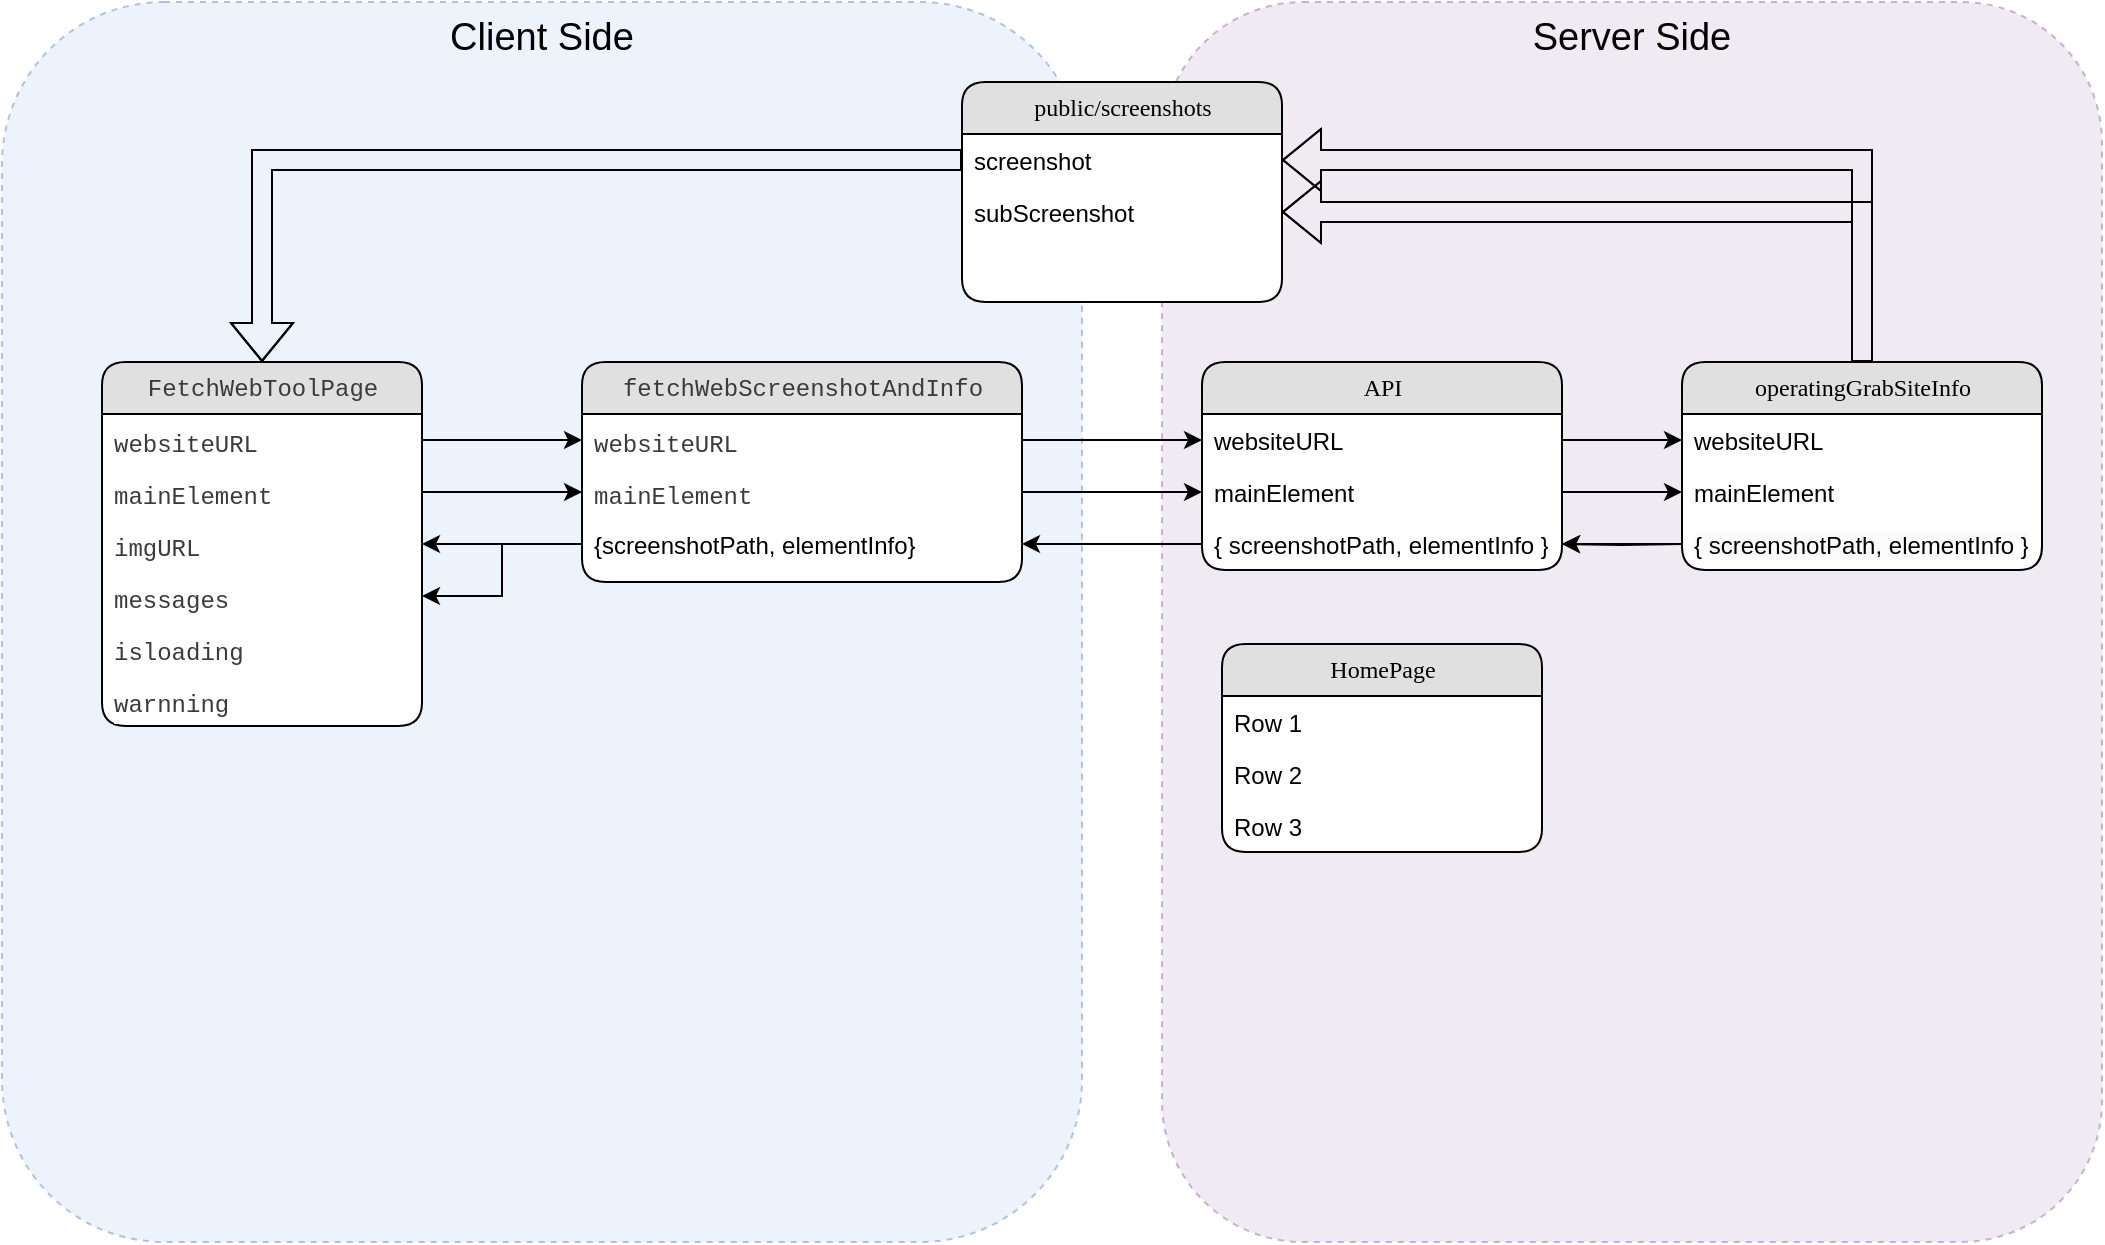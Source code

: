 <mxfile version="22.0.0" type="github">
  <diagram name="Page-1" id="b520641d-4fe3-3701-9064-5fc419738815">
    <mxGraphModel dx="1059" dy="680" grid="1" gridSize="10" guides="1" tooltips="1" connect="1" arrows="1" fold="1" page="1" pageScale="1" pageWidth="1100" pageHeight="850" background="none" math="0" shadow="0">
      <root>
        <mxCell id="0" />
        <mxCell id="1" parent="0" />
        <mxCell id="sCKlLE-Yc8vcc-GwbrEL-27" value="Server Side" style="rounded=1;whiteSpace=wrap;html=1;fillColor=#e1d5e7;strokeColor=#9673a6;dashed=1;glass=0;shadow=0;opacity=50;horizontal=1;verticalAlign=top;fontSize=19;movable=0;resizable=0;rotatable=0;deletable=0;editable=0;locked=1;connectable=0;" vertex="1" parent="1">
          <mxGeometry x="590" width="470" height="620" as="geometry" />
        </mxCell>
        <mxCell id="sCKlLE-Yc8vcc-GwbrEL-26" value="Client Side" style="rounded=1;whiteSpace=wrap;html=1;fillColor=#dae8fc;strokeColor=#6c8ebf;dashed=1;glass=0;shadow=0;opacity=50;horizontal=1;verticalAlign=top;fontSize=19;movable=0;resizable=0;rotatable=0;deletable=0;editable=0;locked=1;connectable=0;" vertex="1" parent="1">
          <mxGeometry x="10" width="540" height="620" as="geometry" />
        </mxCell>
        <mxCell id="21ea969265ad0168-6" value="HomePage" style="swimlane;html=1;fontStyle=0;childLayout=stackLayout;horizontal=1;startSize=26;fillColor=#e0e0e0;horizontalStack=0;resizeParent=1;resizeLast=0;collapsible=1;marginBottom=0;swimlaneFillColor=#ffffff;align=center;rounded=1;shadow=0;comic=0;labelBackgroundColor=none;strokeWidth=1;fontFamily=Verdana;fontSize=12" parent="1" vertex="1">
          <mxGeometry x="620" y="321" width="160" height="104" as="geometry" />
        </mxCell>
        <mxCell id="21ea969265ad0168-7" value="Row 1" style="text;html=1;strokeColor=none;fillColor=none;spacingLeft=4;spacingRight=4;whiteSpace=wrap;overflow=hidden;rotatable=0;points=[[0,0.5],[1,0.5]];portConstraint=eastwest;" parent="21ea969265ad0168-6" vertex="1">
          <mxGeometry y="26" width="160" height="26" as="geometry" />
        </mxCell>
        <mxCell id="21ea969265ad0168-8" value="Row 2" style="text;html=1;strokeColor=none;fillColor=none;spacingLeft=4;spacingRight=4;whiteSpace=wrap;overflow=hidden;rotatable=0;points=[[0,0.5],[1,0.5]];portConstraint=eastwest;" parent="21ea969265ad0168-6" vertex="1">
          <mxGeometry y="52" width="160" height="26" as="geometry" />
        </mxCell>
        <mxCell id="21ea969265ad0168-9" value="Row 3" style="text;html=1;strokeColor=none;fillColor=none;spacingLeft=4;spacingRight=4;whiteSpace=wrap;overflow=hidden;rotatable=0;points=[[0,0.5],[1,0.5]];portConstraint=eastwest;" parent="21ea969265ad0168-6" vertex="1">
          <mxGeometry y="78" width="160" height="26" as="geometry" />
        </mxCell>
        <mxCell id="21ea969265ad0168-10" value="&lt;div style=&quot;color: rgb(59, 59, 59); font-family: Menlo, Monaco, &amp;quot;Courier New&amp;quot;, monospace; line-height: 18px;&quot;&gt;FetchWebToolPage&lt;/div&gt;" style="swimlane;html=1;fontStyle=0;childLayout=stackLayout;horizontal=1;startSize=26;fillColor=#e0e0e0;horizontalStack=0;resizeParent=1;resizeLast=0;collapsible=1;marginBottom=0;swimlaneFillColor=#ffffff;align=center;rounded=1;shadow=0;comic=0;labelBackgroundColor=none;strokeWidth=1;fontFamily=Verdana;fontSize=12" parent="1" vertex="1">
          <mxGeometry x="60" y="180" width="160" height="182" as="geometry" />
        </mxCell>
        <mxCell id="21ea969265ad0168-11" value="&lt;div style=&quot;color: rgb(59, 59, 59); background-color: rgb(255, 255, 255); font-family: Menlo, Monaco, &amp;quot;Courier New&amp;quot;, monospace; line-height: 18px;&quot;&gt;websiteURL&lt;/div&gt;" style="text;html=1;strokeColor=none;fillColor=none;spacingLeft=4;spacingRight=4;whiteSpace=wrap;overflow=hidden;rotatable=0;points=[[0,0.5],[1,0.5]];portConstraint=eastwest;" parent="21ea969265ad0168-10" vertex="1">
          <mxGeometry y="26" width="160" height="26" as="geometry" />
        </mxCell>
        <mxCell id="21ea969265ad0168-12" value="&lt;div style=&quot;color: rgb(59, 59, 59); background-color: rgb(255, 255, 255); font-family: Menlo, Monaco, &amp;quot;Courier New&amp;quot;, monospace; line-height: 18px;&quot;&gt;mainElement&lt;/div&gt;" style="text;html=1;strokeColor=none;fillColor=none;spacingLeft=4;spacingRight=4;whiteSpace=wrap;overflow=hidden;rotatable=0;points=[[0,0.5],[1,0.5]];portConstraint=eastwest;" parent="21ea969265ad0168-10" vertex="1">
          <mxGeometry y="52" width="160" height="26" as="geometry" />
        </mxCell>
        <mxCell id="21ea969265ad0168-52" value="&lt;div style=&quot;color: rgb(59, 59, 59); background-color: rgb(255, 255, 255); font-family: Menlo, Monaco, &amp;quot;Courier New&amp;quot;, monospace; line-height: 18px;&quot;&gt;imgURL&lt;/div&gt;" style="text;html=1;strokeColor=none;fillColor=none;spacingLeft=4;spacingRight=4;whiteSpace=wrap;overflow=hidden;rotatable=0;points=[[0,0.5],[1,0.5]];portConstraint=eastwest;" parent="21ea969265ad0168-10" vertex="1">
          <mxGeometry y="78" width="160" height="26" as="geometry" />
        </mxCell>
        <mxCell id="21ea969265ad0168-13" value="&lt;div style=&quot;color: rgb(59, 59, 59); background-color: rgb(255, 255, 255); font-family: Menlo, Monaco, &amp;quot;Courier New&amp;quot;, monospace; line-height: 18px;&quot;&gt;messages&lt;/div&gt;" style="text;html=1;strokeColor=none;fillColor=none;spacingLeft=4;spacingRight=4;whiteSpace=wrap;overflow=hidden;rotatable=0;points=[[0,0.5],[1,0.5]];portConstraint=eastwest;" parent="21ea969265ad0168-10" vertex="1">
          <mxGeometry y="104" width="160" height="26" as="geometry" />
        </mxCell>
        <mxCell id="sCKlLE-Yc8vcc-GwbrEL-2" value="&lt;div style=&quot;color: rgb(59, 59, 59); background-color: rgb(255, 255, 255); font-family: Menlo, Monaco, &amp;quot;Courier New&amp;quot;, monospace; line-height: 18px;&quot;&gt;&lt;div style=&quot;line-height: 18px;&quot;&gt;isloading&lt;/div&gt;&lt;/div&gt;" style="text;html=1;strokeColor=none;fillColor=none;spacingLeft=4;spacingRight=4;whiteSpace=wrap;overflow=hidden;rotatable=0;points=[[0,0.5],[1,0.5]];portConstraint=eastwest;" vertex="1" parent="21ea969265ad0168-10">
          <mxGeometry y="130" width="160" height="26" as="geometry" />
        </mxCell>
        <mxCell id="sCKlLE-Yc8vcc-GwbrEL-3" value="&lt;div style=&quot;color: rgb(59, 59, 59); background-color: rgb(255, 255, 255); font-family: Menlo, Monaco, &amp;quot;Courier New&amp;quot;, monospace; line-height: 18px;&quot;&gt;&lt;div style=&quot;line-height: 18px;&quot;&gt;warnning&lt;/div&gt;&lt;/div&gt;" style="text;html=1;strokeColor=none;fillColor=none;spacingLeft=4;spacingRight=4;whiteSpace=wrap;overflow=hidden;rotatable=0;points=[[0,0.5],[1,0.5]];portConstraint=eastwest;" vertex="1" parent="21ea969265ad0168-10">
          <mxGeometry y="156" width="160" height="26" as="geometry" />
        </mxCell>
        <mxCell id="21ea969265ad0168-22" value="API" style="swimlane;html=1;fontStyle=0;childLayout=stackLayout;horizontal=1;startSize=26;fillColor=#e0e0e0;horizontalStack=0;resizeParent=1;resizeLast=0;collapsible=1;marginBottom=0;swimlaneFillColor=#ffffff;align=center;rounded=1;shadow=0;comic=0;labelBackgroundColor=none;strokeWidth=1;fontFamily=Verdana;fontSize=12" parent="1" vertex="1">
          <mxGeometry x="610" y="180" width="180" height="104" as="geometry" />
        </mxCell>
        <mxCell id="21ea969265ad0168-23" value="websiteURL" style="text;html=1;strokeColor=none;fillColor=none;spacingLeft=4;spacingRight=4;whiteSpace=wrap;overflow=hidden;rotatable=0;points=[[0,0.5],[1,0.5]];portConstraint=eastwest;" parent="21ea969265ad0168-22" vertex="1">
          <mxGeometry y="26" width="180" height="26" as="geometry" />
        </mxCell>
        <mxCell id="21ea969265ad0168-24" value="mainElement" style="text;html=1;strokeColor=none;fillColor=none;spacingLeft=4;spacingRight=4;whiteSpace=wrap;overflow=hidden;rotatable=0;points=[[0,0.5],[1,0.5]];portConstraint=eastwest;" parent="21ea969265ad0168-22" vertex="1">
          <mxGeometry y="52" width="180" height="26" as="geometry" />
        </mxCell>
        <mxCell id="sCKlLE-Yc8vcc-GwbrEL-18" value="{ screenshotPath, elementInfo }" style="text;html=1;strokeColor=none;fillColor=none;spacingLeft=4;spacingRight=4;whiteSpace=wrap;overflow=hidden;rotatable=0;points=[[0,0.5],[1,0.5]];portConstraint=eastwest;" vertex="1" parent="21ea969265ad0168-22">
          <mxGeometry y="78" width="180" height="26" as="geometry" />
        </mxCell>
        <mxCell id="sCKlLE-Yc8vcc-GwbrEL-4" value="&lt;div style=&quot;color: rgb(59, 59, 59); font-family: Menlo, Monaco, &amp;quot;Courier New&amp;quot;, monospace; line-height: 18px;&quot;&gt;&lt;div style=&quot;line-height: 18px;&quot;&gt;fetchWebScreenshotAndInfo&lt;/div&gt;&lt;/div&gt;" style="swimlane;html=1;fontStyle=0;childLayout=stackLayout;horizontal=1;startSize=26;fillColor=#e0e0e0;horizontalStack=0;resizeParent=1;resizeLast=0;collapsible=1;marginBottom=0;swimlaneFillColor=default;align=center;rounded=1;shadow=0;comic=0;labelBackgroundColor=none;strokeWidth=1;fontFamily=Verdana;fontSize=12" vertex="1" parent="1">
          <mxGeometry x="300" y="180" width="220" height="110" as="geometry" />
        </mxCell>
        <mxCell id="sCKlLE-Yc8vcc-GwbrEL-5" value="&lt;div style=&quot;color: rgb(59, 59, 59); background-color: rgb(255, 255, 255); font-family: Menlo, Monaco, &amp;quot;Courier New&amp;quot;, monospace; line-height: 18px;&quot;&gt;&lt;div style=&quot;line-height: 18px;&quot;&gt;websiteURL&lt;/div&gt;&lt;/div&gt;" style="text;html=1;strokeColor=none;fillColor=none;spacingLeft=4;spacingRight=4;whiteSpace=wrap;overflow=hidden;rotatable=0;points=[[0,0.5],[1,0.5]];portConstraint=eastwest;" vertex="1" parent="sCKlLE-Yc8vcc-GwbrEL-4">
          <mxGeometry y="26" width="220" height="26" as="geometry" />
        </mxCell>
        <mxCell id="sCKlLE-Yc8vcc-GwbrEL-6" value="&lt;div style=&quot;color: rgb(59, 59, 59); background-color: rgb(255, 255, 255); font-family: Menlo, Monaco, &amp;quot;Courier New&amp;quot;, monospace; line-height: 18px;&quot;&gt;mainElement&lt;/div&gt;" style="text;html=1;strokeColor=none;fillColor=none;spacingLeft=4;spacingRight=4;whiteSpace=wrap;overflow=hidden;rotatable=0;points=[[0,0.5],[1,0.5]];portConstraint=eastwest;" vertex="1" parent="sCKlLE-Yc8vcc-GwbrEL-4">
          <mxGeometry y="52" width="220" height="26" as="geometry" />
        </mxCell>
        <mxCell id="sCKlLE-Yc8vcc-GwbrEL-10" value="{screenshotPath, elementInfo}" style="text;html=1;strokeColor=none;fillColor=none;spacingLeft=4;spacingRight=4;whiteSpace=wrap;overflow=hidden;rotatable=0;points=[[0,0.5],[1,0.5]];portConstraint=eastwest;" vertex="1" parent="sCKlLE-Yc8vcc-GwbrEL-4">
          <mxGeometry y="78" width="220" height="26" as="geometry" />
        </mxCell>
        <mxCell id="sCKlLE-Yc8vcc-GwbrEL-12" style="edgeStyle=orthogonalEdgeStyle;rounded=0;orthogonalLoop=1;jettySize=auto;html=1;" edge="1" parent="1" source="21ea969265ad0168-11" target="sCKlLE-Yc8vcc-GwbrEL-5">
          <mxGeometry relative="1" as="geometry" />
        </mxCell>
        <mxCell id="sCKlLE-Yc8vcc-GwbrEL-13" style="edgeStyle=orthogonalEdgeStyle;rounded=0;orthogonalLoop=1;jettySize=auto;html=1;" edge="1" parent="1" source="21ea969265ad0168-12" target="sCKlLE-Yc8vcc-GwbrEL-6">
          <mxGeometry relative="1" as="geometry" />
        </mxCell>
        <mxCell id="sCKlLE-Yc8vcc-GwbrEL-14" style="edgeStyle=orthogonalEdgeStyle;rounded=0;orthogonalLoop=1;jettySize=auto;html=1;" edge="1" parent="1" source="sCKlLE-Yc8vcc-GwbrEL-10" target="21ea969265ad0168-52">
          <mxGeometry relative="1" as="geometry" />
        </mxCell>
        <mxCell id="sCKlLE-Yc8vcc-GwbrEL-15" style="edgeStyle=orthogonalEdgeStyle;rounded=0;orthogonalLoop=1;jettySize=auto;html=1;" edge="1" parent="1" source="sCKlLE-Yc8vcc-GwbrEL-10" target="21ea969265ad0168-13">
          <mxGeometry relative="1" as="geometry" />
        </mxCell>
        <mxCell id="sCKlLE-Yc8vcc-GwbrEL-16" style="edgeStyle=orthogonalEdgeStyle;rounded=0;orthogonalLoop=1;jettySize=auto;html=1;" edge="1" parent="1" source="sCKlLE-Yc8vcc-GwbrEL-5" target="21ea969265ad0168-23">
          <mxGeometry relative="1" as="geometry" />
        </mxCell>
        <mxCell id="sCKlLE-Yc8vcc-GwbrEL-17" style="edgeStyle=orthogonalEdgeStyle;rounded=0;orthogonalLoop=1;jettySize=auto;html=1;" edge="1" parent="1" source="sCKlLE-Yc8vcc-GwbrEL-6" target="21ea969265ad0168-24">
          <mxGeometry relative="1" as="geometry" />
        </mxCell>
        <mxCell id="sCKlLE-Yc8vcc-GwbrEL-38" style="edgeStyle=orthogonalEdgeStyle;rounded=0;orthogonalLoop=1;jettySize=auto;html=1;shape=flexArrow;" edge="1" parent="1" source="sCKlLE-Yc8vcc-GwbrEL-19" target="sCKlLE-Yc8vcc-GwbrEL-35">
          <mxGeometry relative="1" as="geometry" />
        </mxCell>
        <mxCell id="sCKlLE-Yc8vcc-GwbrEL-39" style="edgeStyle=orthogonalEdgeStyle;rounded=0;orthogonalLoop=1;jettySize=auto;html=1;shape=flexArrow;" edge="1" parent="1" source="sCKlLE-Yc8vcc-GwbrEL-19" target="sCKlLE-Yc8vcc-GwbrEL-33">
          <mxGeometry relative="1" as="geometry" />
        </mxCell>
        <mxCell id="sCKlLE-Yc8vcc-GwbrEL-19" value="operatingGrabSiteInfo" style="swimlane;html=1;fontStyle=0;childLayout=stackLayout;horizontal=1;startSize=26;fillColor=#e0e0e0;horizontalStack=0;resizeParent=1;resizeLast=0;collapsible=1;marginBottom=0;swimlaneFillColor=#ffffff;align=center;rounded=1;shadow=0;comic=0;labelBackgroundColor=none;strokeWidth=1;fontFamily=Verdana;fontSize=12" vertex="1" parent="1">
          <mxGeometry x="850" y="180" width="180" height="104" as="geometry" />
        </mxCell>
        <mxCell id="sCKlLE-Yc8vcc-GwbrEL-20" value="websiteURL" style="text;html=1;strokeColor=none;fillColor=none;spacingLeft=4;spacingRight=4;whiteSpace=wrap;overflow=hidden;rotatable=0;points=[[0,0.5],[1,0.5]];portConstraint=eastwest;" vertex="1" parent="sCKlLE-Yc8vcc-GwbrEL-19">
          <mxGeometry y="26" width="180" height="26" as="geometry" />
        </mxCell>
        <mxCell id="sCKlLE-Yc8vcc-GwbrEL-21" value="mainElement" style="text;html=1;strokeColor=none;fillColor=none;spacingLeft=4;spacingRight=4;whiteSpace=wrap;overflow=hidden;rotatable=0;points=[[0,0.5],[1,0.5]];portConstraint=eastwest;" vertex="1" parent="sCKlLE-Yc8vcc-GwbrEL-19">
          <mxGeometry y="52" width="180" height="26" as="geometry" />
        </mxCell>
        <mxCell id="sCKlLE-Yc8vcc-GwbrEL-29" value="&lt;span style=&quot;color: rgb(0, 0, 0); font-family: Helvetica; font-size: 12px; font-style: normal; font-variant-ligatures: normal; font-variant-caps: normal; font-weight: 400; letter-spacing: normal; orphans: 2; text-align: left; text-indent: 0px; text-transform: none; widows: 2; word-spacing: 0px; -webkit-text-stroke-width: 0px; background-color: rgb(251, 251, 251); text-decoration-thickness: initial; text-decoration-style: initial; text-decoration-color: initial; float: none; display: inline !important;&quot;&gt;{ screenshotPath, elementInfo }&lt;/span&gt;" style="text;html=1;strokeColor=none;fillColor=none;spacingLeft=4;spacingRight=4;whiteSpace=wrap;overflow=hidden;rotatable=0;points=[[0,0.5],[1,0.5]];portConstraint=eastwest;" vertex="1" parent="sCKlLE-Yc8vcc-GwbrEL-19">
          <mxGeometry y="78" width="180" height="26" as="geometry" />
        </mxCell>
        <mxCell id="sCKlLE-Yc8vcc-GwbrEL-24" style="edgeStyle=orthogonalEdgeStyle;rounded=0;orthogonalLoop=1;jettySize=auto;html=1;" edge="1" parent="1" source="21ea969265ad0168-23" target="sCKlLE-Yc8vcc-GwbrEL-20">
          <mxGeometry relative="1" as="geometry" />
        </mxCell>
        <mxCell id="sCKlLE-Yc8vcc-GwbrEL-25" style="edgeStyle=orthogonalEdgeStyle;rounded=0;orthogonalLoop=1;jettySize=auto;html=1;" edge="1" parent="1" source="21ea969265ad0168-24" target="sCKlLE-Yc8vcc-GwbrEL-21">
          <mxGeometry relative="1" as="geometry" />
        </mxCell>
        <mxCell id="sCKlLE-Yc8vcc-GwbrEL-28" style="edgeStyle=orthogonalEdgeStyle;rounded=0;orthogonalLoop=1;jettySize=auto;html=1;" edge="1" parent="1" source="sCKlLE-Yc8vcc-GwbrEL-18" target="sCKlLE-Yc8vcc-GwbrEL-10">
          <mxGeometry relative="1" as="geometry" />
        </mxCell>
        <mxCell id="sCKlLE-Yc8vcc-GwbrEL-30" style="edgeStyle=orthogonalEdgeStyle;rounded=0;orthogonalLoop=1;jettySize=auto;html=1;" edge="1" parent="1" target="sCKlLE-Yc8vcc-GwbrEL-18">
          <mxGeometry relative="1" as="geometry">
            <mxPoint x="850" y="271" as="sourcePoint" />
          </mxGeometry>
        </mxCell>
        <mxCell id="sCKlLE-Yc8vcc-GwbrEL-31" style="edgeStyle=orthogonalEdgeStyle;rounded=0;orthogonalLoop=1;jettySize=auto;html=1;" edge="1" parent="1" source="sCKlLE-Yc8vcc-GwbrEL-29" target="sCKlLE-Yc8vcc-GwbrEL-18">
          <mxGeometry relative="1" as="geometry" />
        </mxCell>
        <mxCell id="sCKlLE-Yc8vcc-GwbrEL-32" value="public/screenshots" style="swimlane;html=1;fontStyle=0;childLayout=stackLayout;horizontal=1;startSize=26;fillColor=#e0e0e0;horizontalStack=0;resizeParent=1;resizeLast=0;collapsible=1;marginBottom=0;swimlaneFillColor=#ffffff;align=center;rounded=1;shadow=0;comic=0;labelBackgroundColor=none;strokeWidth=1;fontFamily=Verdana;fontSize=12" vertex="1" parent="1">
          <mxGeometry x="490" y="40" width="160" height="110" as="geometry" />
        </mxCell>
        <mxCell id="sCKlLE-Yc8vcc-GwbrEL-35" value="screenshot" style="text;html=1;strokeColor=none;fillColor=none;spacingLeft=4;spacingRight=4;whiteSpace=wrap;overflow=hidden;rotatable=0;points=[[0,0.5],[1,0.5]];portConstraint=eastwest;" vertex="1" parent="sCKlLE-Yc8vcc-GwbrEL-32">
          <mxGeometry y="26" width="160" height="26" as="geometry" />
        </mxCell>
        <mxCell id="sCKlLE-Yc8vcc-GwbrEL-33" value="subScreenshot" style="text;html=1;strokeColor=none;fillColor=none;spacingLeft=4;spacingRight=4;whiteSpace=wrap;overflow=hidden;rotatable=0;points=[[0,0.5],[1,0.5]];portConstraint=eastwest;" vertex="1" parent="sCKlLE-Yc8vcc-GwbrEL-32">
          <mxGeometry y="52" width="160" height="26" as="geometry" />
        </mxCell>
        <mxCell id="sCKlLE-Yc8vcc-GwbrEL-40" style="edgeStyle=orthogonalEdgeStyle;rounded=0;orthogonalLoop=1;jettySize=auto;html=1;shape=flexArrow;" edge="1" parent="1" source="sCKlLE-Yc8vcc-GwbrEL-35" target="21ea969265ad0168-10">
          <mxGeometry relative="1" as="geometry" />
        </mxCell>
      </root>
    </mxGraphModel>
  </diagram>
</mxfile>
